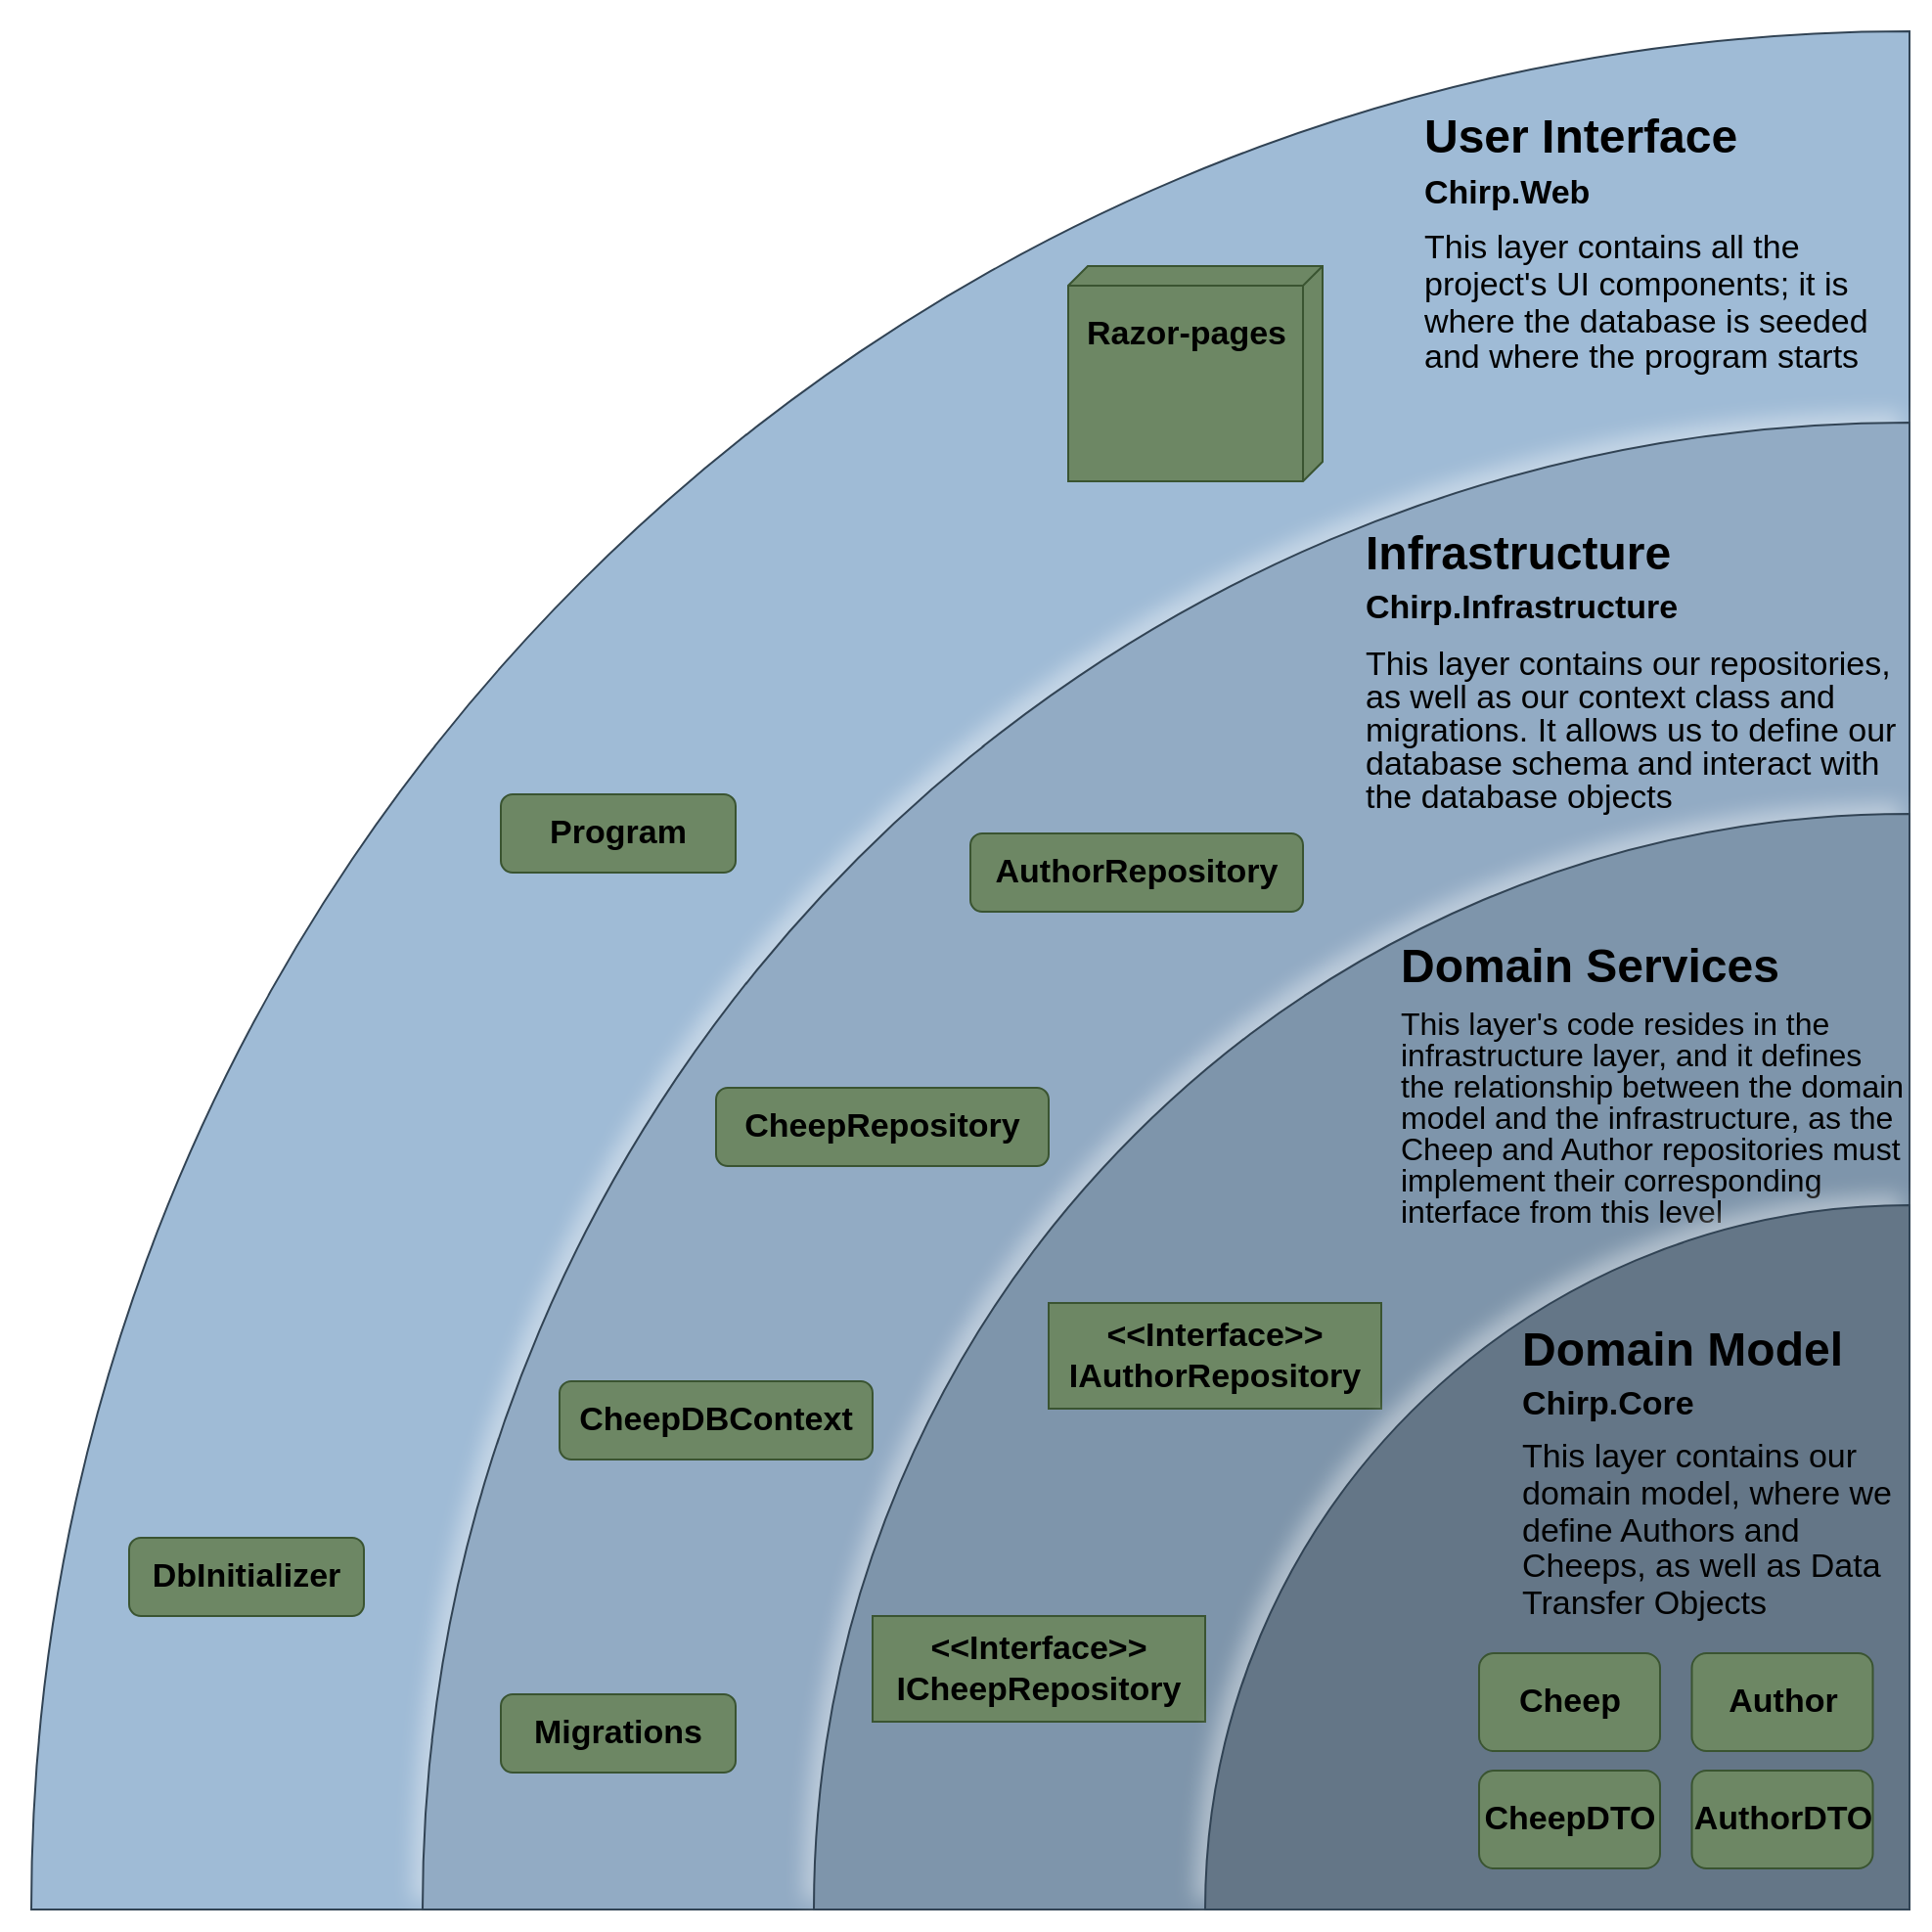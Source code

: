 <mxfile version="25.0.3">
  <diagram name="Side-1" id="M_8jaddpAcBc_p0ewjSc">
    <mxGraphModel dx="2067" dy="844" grid="1" gridSize="10" guides="1" tooltips="1" connect="1" arrows="1" fold="1" page="1" pageScale="1" pageWidth="827" pageHeight="1169" math="0" shadow="0">
      <root>
        <mxCell id="0" />
        <mxCell id="TLWgxVk_4iHTqdzo4RCf-10" value="4" parent="0" />
        <mxCell id="wKvgLo9anTYskzgggmUT-33" value="" style="shape=stencil(rVRNT4NAEP01JHqgQdCDxwb14MHE6B+Ybqdl0mWX7C6F+uudZUtbSmmMmhBg3mPefC5RltsCKozSREGJUfYUpel7DcahYSwnIySTKb8Xgbx/DGYzNMFWKFzAtmAIFr2fdUZvsKGl2yuQKtCQ82z2HCVz/sZfWS60UixCWtkBc8KzGJBi36QNYsnsIYTZ7e1gVRyhRF/EKXos8S0AUfry60h3P4v0cTlSljMyVXCWL0Bs1kbXankxvwp8M0dET5d6i8fE+xENO3S59F5BkjpRSP5XoE/oisJn4b3BCL4bWBLx88a0HuOWMLa79SsJXZ1O860EJwpvdJ79Ulv6OnwBoiDsHJoC/GB3uvYGKDfj52ttPWiwkiAw0OaQxL6ehlwIQjyx+VTx+7zP+m/Oym9jaMnGRjvwKzDolASzxph14pWE9YCyDWI1hv8wbCG1xSungfHRwnXoxJZm+UobvLK+K5Iy/BamTsZIoEPDVDvgGw==);whiteSpace=wrap;html=1;fillColor=#9FBBD6;strokeColor=#314354;rotation=-180;shadow=1;shadowColor=#FFFFFF;shadowOpacity=40;shadowOffsetX=-5;shadowOffsetY=-5;shadowBlur=5;" parent="TLWgxVk_4iHTqdzo4RCf-10" vertex="1">
          <mxGeometry x="-700" y="340" width="960" height="960" as="geometry" />
        </mxCell>
        <mxCell id="TLWgxVk_4iHTqdzo4RCf-54" value="" style="verticalAlign=top;align=left;spacingTop=8;spacingLeft=2;spacingRight=12;shape=cube;size=10;direction=south;fontStyle=4;html=1;whiteSpace=wrap;strokeColor=#3A5431;fillColor=#6d8764;rotation=0;strokeWidth=1;noLabel=0;connectable=1;allowArrows=1;fixDash=0;recursiveResize=1;comic=0;fontColor=#ffffff;" parent="TLWgxVk_4iHTqdzo4RCf-10" vertex="1">
          <mxGeometry x="-170" y="460" width="130" height="110" as="geometry" />
        </mxCell>
        <mxCell id="wKvgLo9anTYskzgggmUT-50" value="&lt;font style=&quot;font-size: 17px;&quot;&gt;&lt;b style=&quot;&quot;&gt;Razor-pages&lt;/b&gt;&lt;/font&gt;" style="text;html=1;align=center;verticalAlign=middle;resizable=0;points=[];autosize=1;strokeColor=none;fillColor=none;" parent="TLWgxVk_4iHTqdzo4RCf-10" vertex="1">
          <mxGeometry x="-175" y="480" width="130" height="30" as="geometry" />
        </mxCell>
        <mxCell id="wKvgLo9anTYskzgggmUT-63" value="&lt;h1 style=&quot;margin-top: 0px; line-height: 60%;&quot;&gt;&lt;font&gt;&lt;br&gt;&lt;/font&gt;&lt;/h1&gt;&lt;h1 style=&quot;margin-top: 0px; line-height: 60%;&quot;&gt;&lt;font&gt;User Interface&lt;/font&gt;&lt;/h1&gt;&lt;h3 style=&quot;line-height: 60%;&quot;&gt;&lt;font style=&quot;font-size: 17px; line-height: 60%;&quot;&gt;Chirp.Web&lt;/font&gt;&lt;/h3&gt;&lt;p style=&quot;line-height: 90%;&quot;&gt;&lt;font style=&quot;line-height: 110%; font-size: 17px;&quot;&gt;This layer contains all the project&#39;s UI components; it is where the database is seeded and where the program starts&lt;/font&gt;&lt;/p&gt;" style="text;html=1;whiteSpace=wrap;overflow=hidden;rounded=0;" parent="TLWgxVk_4iHTqdzo4RCf-10" vertex="1">
          <mxGeometry x="10" y="350" width="250" height="200" as="geometry" />
        </mxCell>
        <mxCell id="YltTFYBNyNlsqMFiV3Cx-0" value="&lt;font style=&quot;font-size: 17px;&quot; color=&quot;#000000&quot;&gt;&lt;b style=&quot;&quot;&gt;Program&lt;/b&gt;&lt;/font&gt;" style="rounded=1;whiteSpace=wrap;html=1;fillColor=#6d8764;fontColor=#ffffff;strokeColor=#3A5431;" vertex="1" parent="TLWgxVk_4iHTqdzo4RCf-10">
          <mxGeometry x="-460" y="730" width="120" height="40" as="geometry" />
        </mxCell>
        <mxCell id="wKvgLo9anTYskzgggmUT-62" value="&lt;font style=&quot;font-size: 17px;&quot; color=&quot;#000000&quot;&gt;&lt;b style=&quot;&quot;&gt;DbInitializer&lt;/b&gt;&lt;/font&gt;" style="rounded=1;whiteSpace=wrap;html=1;fillColor=#6d8764;fontColor=#ffffff;strokeColor=#3A5431;" parent="TLWgxVk_4iHTqdzo4RCf-10" vertex="1">
          <mxGeometry x="-650" y="1110" width="120" height="40" as="geometry" />
        </mxCell>
        <mxCell id="TLWgxVk_4iHTqdzo4RCf-9" value="3" parent="0" />
        <mxCell id="wKvgLo9anTYskzgggmUT-32" value="" style="shape=stencil(rVRNT4NAEP01JHqgQdCDxwb14MHE6B+Ybqdl0mWX7C6F+uudZUtbSmmMmhBg3mPefC5RltsCKozSREGJUfYUpel7DcahYSwnIySTKb8Xgbx/DGYzNMFWKFzAtmAIFr2fdUZvsKGl2yuQKtCQ82z2HCVz/sZfWS60UixCWtkBc8KzGJBi36QNYsnsIYTZ7e1gVRyhRF/EKXos8S0AUfry60h3P4v0cTlSljMyVXCWL0Bs1kbXankxvwp8M0dET5d6i8fE+xENO3S59F5BkjpRSP5XoE/oisJn4b3BCL4bWBLx88a0HuOWMLa79SsJXZ1O860EJwpvdJ79Ulv6OnwBoiDsHJoC/GB3uvYGKDfj52ttPWiwkiAw0OaQxL6ehlwIQjyx+VTx+7zP+m/Oym9jaMnGRjvwKzDolASzxph14pWE9YCyDWI1hv8wbCG1xSungfHRwnXoxJZm+UobvLK+K5Iy/BamTsZIoEPDVDvgGw==);whiteSpace=wrap;html=1;fillColor=#92ABC4;strokeColor=#314354;rotation=-180;shadow=1;shadowColor=#FFFFFF;shadowOpacity=40;shadowOffsetX=-5;shadowOffsetY=-5;shadowBlur=5;" parent="TLWgxVk_4iHTqdzo4RCf-9" vertex="1">
          <mxGeometry x="-500" y="540" width="760" height="760" as="geometry" />
        </mxCell>
        <mxCell id="wKvgLo9anTYskzgggmUT-59" value="&lt;font style=&quot;font-size: 17px;&quot; color=&quot;#000000&quot;&gt;&lt;b style=&quot;&quot;&gt;Migrations&lt;/b&gt;&lt;/font&gt;" style="rounded=1;whiteSpace=wrap;html=1;fillColor=#6d8764;fontColor=#ffffff;strokeColor=#3A5431;" parent="TLWgxVk_4iHTqdzo4RCf-9" vertex="1">
          <mxGeometry x="-460" y="1190" width="120" height="40" as="geometry" />
        </mxCell>
        <mxCell id="YltTFYBNyNlsqMFiV3Cx-4" value="&lt;font style=&quot;font-size: 17px;&quot; color=&quot;#000000&quot;&gt;&lt;b style=&quot;&quot;&gt;AuthorRepository&lt;/b&gt;&lt;/font&gt;" style="rounded=1;whiteSpace=wrap;html=1;fillColor=#6d8764;fontColor=#ffffff;strokeColor=#3A5431;" vertex="1" parent="TLWgxVk_4iHTqdzo4RCf-9">
          <mxGeometry x="-220" y="750" width="170" height="40" as="geometry" />
        </mxCell>
        <mxCell id="YltTFYBNyNlsqMFiV3Cx-5" value="&lt;font style=&quot;font-size: 17px;&quot; color=&quot;#000000&quot;&gt;&lt;b style=&quot;&quot;&gt;CheepRepository&lt;/b&gt;&lt;/font&gt;" style="rounded=1;whiteSpace=wrap;html=1;fillColor=#6d8764;fontColor=#ffffff;strokeColor=#3A5431;" vertex="1" parent="TLWgxVk_4iHTqdzo4RCf-9">
          <mxGeometry x="-350" y="880" width="170" height="40" as="geometry" />
        </mxCell>
        <mxCell id="YltTFYBNyNlsqMFiV3Cx-6" value="&lt;font style=&quot;font-size: 17px;&quot; color=&quot;#000000&quot;&gt;&lt;b style=&quot;&quot;&gt;CheepDBContext&lt;/b&gt;&lt;/font&gt;" style="rounded=1;whiteSpace=wrap;html=1;fillColor=#6d8764;fontColor=#ffffff;strokeColor=#3A5431;" vertex="1" parent="TLWgxVk_4iHTqdzo4RCf-9">
          <mxGeometry x="-430" y="1030" width="160" height="40" as="geometry" />
        </mxCell>
        <mxCell id="wKvgLo9anTYskzgggmUT-66" value="&lt;h1 style=&quot;margin-top: 0px; line-height: 70%;&quot;&gt;&lt;br&gt;&lt;/h1&gt;&lt;h1 style=&quot;margin-top: 0px; line-height: 60%;&quot;&gt;Infrastructure&lt;/h1&gt;&lt;h3 style=&quot;line-height: 60%;&quot;&gt;&lt;font style=&quot;font-size: 17px; line-height: 60%;&quot;&gt;Chirp.Infrastructure&lt;/font&gt;&lt;/h3&gt;&lt;p style=&quot;line-height: 90%;&quot;&gt;&lt;font style=&quot;font-size: 17px; line-height: 100%;&quot;&gt;This layer contains our repositories, as well as our context class and migrations. It allows us to define our database schema and interact with the database objects&amp;nbsp;&lt;/font&gt;&lt;/p&gt;" style="text;html=1;whiteSpace=wrap;overflow=hidden;rounded=0;" parent="TLWgxVk_4iHTqdzo4RCf-9" vertex="1">
          <mxGeometry x="-20" y="560" width="280" height="220" as="geometry" />
        </mxCell>
        <mxCell id="TLWgxVk_4iHTqdzo4RCf-8" value="2" parent="0" />
        <mxCell id="wKvgLo9anTYskzgggmUT-31" value="" style="shape=stencil(rVRNT4NAEP01JHqgQdCDxwb14MHE6B+Ybqdl0mWX7C6F+uudZUtbSmmMmhBg3mPefC5RltsCKozSREGJUfYUpel7DcahYSwnIySTKb8Xgbx/DGYzNMFWKFzAtmAIFr2fdUZvsKGl2yuQKtCQ82z2HCVz/sZfWS60UixCWtkBc8KzGJBi36QNYsnsIYTZ7e1gVRyhRF/EKXos8S0AUfry60h3P4v0cTlSljMyVXCWL0Bs1kbXankxvwp8M0dET5d6i8fE+xENO3S59F5BkjpRSP5XoE/oisJn4b3BCL4bWBLx88a0HuOWMLa79SsJXZ1O860EJwpvdJ79Ulv6OnwBoiDsHJoC/GB3uvYGKDfj52ttPWiwkiAw0OaQxL6ehlwIQjyx+VTx+7zP+m/Oym9jaMnGRjvwKzDolASzxph14pWE9YCyDWI1hv8wbCG1xSungfHRwnXoxJZm+UobvLK+K5Iy/BamTsZIoEPDVDvgGw==);whiteSpace=wrap;html=1;fillColor=#7E95AB;strokeColor=#314354;rotation=-180;shadow=1;shadowColor=#FFFFFF;shadowOpacity=40;shadowOffsetX=-5;shadowOffsetY=-5;shadowBlur=5;" parent="TLWgxVk_4iHTqdzo4RCf-8" vertex="1">
          <mxGeometry x="-300" y="740" width="560" height="560" as="geometry" />
        </mxCell>
        <mxCell id="wKvgLo9anTYskzgggmUT-65" value="&lt;h1 style=&quot;margin-top: 0px; line-height: 50%;&quot;&gt;&lt;br&gt;&lt;/h1&gt;&lt;h1 style=&quot;margin-top: 0px; line-height: 50%;&quot;&gt;Domain Services&lt;/h1&gt;&lt;p style=&quot;line-height: 90%;&quot;&gt;&lt;font style=&quot;font-size: 16px; line-height: 100%;&quot;&gt;&lt;font&gt;This layer&#39;s code resides in the infrastructure layer, and it defines the relationship between the domain model&amp;nbsp;&lt;/font&gt;&lt;span style=&quot;background-color: initial;&quot;&gt;and the infrastructure, as the Cheep and Author repositories must implement their corresponding interface from this level&lt;/span&gt;&lt;/font&gt;&lt;/p&gt;" style="text;html=1;whiteSpace=wrap;overflow=hidden;rounded=0;" parent="TLWgxVk_4iHTqdzo4RCf-8" vertex="1">
          <mxGeometry x="-2" y="777" width="260" height="210" as="geometry" />
        </mxCell>
        <mxCell id="YltTFYBNyNlsqMFiV3Cx-7" value="&lt;font style=&quot;font-weight: 700; font-size: 17px;&quot; color=&quot;#000000&quot;&gt;&amp;lt;&amp;lt;Interface&amp;gt;&amp;gt;&lt;/font&gt;&lt;div style=&quot;color: rgb(255, 255, 255); font-weight: 700;&quot;&gt;&lt;font style=&quot;font-size: 17px;&quot; color=&quot;#000000&quot;&gt;ICheepRepository&lt;/font&gt;&lt;/div&gt;" style="rounded=0;whiteSpace=wrap;html=1;fillColor=#6d8764;fontColor=#ffffff;strokeColor=#3A5431;" vertex="1" parent="TLWgxVk_4iHTqdzo4RCf-8">
          <mxGeometry x="-270" y="1150" width="170" height="54" as="geometry" />
        </mxCell>
        <mxCell id="YltTFYBNyNlsqMFiV3Cx-8" value="&lt;font style=&quot;font-weight: 700; font-size: 17px;&quot; color=&quot;#000000&quot;&gt;&amp;lt;&amp;lt;Interface&amp;gt;&amp;gt;&lt;/font&gt;&lt;div style=&quot;font-weight: 700;&quot;&gt;&lt;font style=&quot;font-size: 17px;&quot; color=&quot;#000000&quot;&gt;IAuthorRepository&lt;/font&gt;&lt;/div&gt;" style="rounded=0;whiteSpace=wrap;html=1;fillColor=#6d8764;fontColor=#ffffff;strokeColor=#3A5431;" vertex="1" parent="TLWgxVk_4iHTqdzo4RCf-8">
          <mxGeometry x="-180" y="990" width="170" height="54" as="geometry" />
        </mxCell>
        <mxCell id="TLWgxVk_4iHTqdzo4RCf-7" value="1" parent="0" />
        <mxCell id="wKvgLo9anTYskzgggmUT-30" value="" style="shape=stencil(rVRNT4NAEP01JHqgQdCDxwb14MHE6B+Ybqdl0mWX7C6F+uudZUtbSmmMmhBg3mPefC5RltsCKozSREGJUfYUpel7DcahYSwnIySTKb8Xgbx/DGYzNMFWKFzAtmAIFr2fdUZvsKGl2yuQKtCQ82z2HCVz/sZfWS60UixCWtkBc8KzGJBi36QNYsnsIYTZ7e1gVRyhRF/EKXos8S0AUfry60h3P4v0cTlSljMyVXCWL0Bs1kbXankxvwp8M0dET5d6i8fE+xENO3S59F5BkjpRSP5XoE/oisJn4b3BCL4bWBLx88a0HuOWMLa79SsJXZ1O860EJwpvdJ79Ulv6OnwBoiDsHJoC/GB3uvYGKDfj52ttPWiwkiAw0OaQxL6ehlwIQjyx+VTx+7zP+m/Oym9jaMnGRjvwKzDolASzxph14pWE9YCyDWI1hv8wbCG1xSungfHRwnXoxJZm+UobvLK+K5Iy/BamTsZIoEPDVDvgGw==);whiteSpace=wrap;html=1;fillColor=#647687;strokeColor=#314354;rotation=-180;shadow=1;shadowColor=#FFFFFF;shadowOpacity=40;shadowOffsetX=-5;shadowBlur=5;shadowOffsetY=-5;perimeter=rectanglePerimeter;" parent="TLWgxVk_4iHTqdzo4RCf-7" vertex="1">
          <mxGeometry x="-100" y="940" width="360" height="360" as="geometry" />
        </mxCell>
        <mxCell id="wKvgLo9anTYskzgggmUT-64" value="&lt;h1 style=&quot;margin-top: 0px; line-height: 60%;&quot;&gt;&lt;br&gt;&lt;/h1&gt;&lt;h1 style=&quot;margin-top: 0px; line-height: 60%;&quot;&gt;Domain Model&lt;/h1&gt;&lt;h3 style=&quot;line-height: 60%;&quot;&gt;&lt;font style=&quot;font-size: 17px;&quot;&gt;Chirp.Core&lt;/font&gt;&lt;/h3&gt;&lt;p style=&quot;line-height: 100%;&quot;&gt;&lt;font style=&quot;font-size: 17px; line-height: 110%;&quot;&gt;This layer contains our domain model, where we define Authors and Cheeps, as well as Data Transfer Objects&lt;/font&gt;&lt;/p&gt;" style="text;html=1;whiteSpace=wrap;overflow=hidden;rounded=0;" parent="TLWgxVk_4iHTqdzo4RCf-7" vertex="1">
          <mxGeometry x="60" y="970" width="210" height="190" as="geometry" />
        </mxCell>
        <mxCell id="YltTFYBNyNlsqMFiV3Cx-11" value="&lt;font color=&quot;#000000&quot;&gt;&lt;span style=&quot;font-size: 17px;&quot;&gt;&lt;b&gt;Author&lt;/b&gt;&lt;/span&gt;&lt;/font&gt;" style="rounded=1;whiteSpace=wrap;html=1;fillColor=#6d8764;fontColor=#ffffff;strokeColor=#3A5431;" vertex="1" parent="TLWgxVk_4iHTqdzo4RCf-7">
          <mxGeometry x="148.75" y="1169" width="92.5" height="50" as="geometry" />
        </mxCell>
        <mxCell id="YltTFYBNyNlsqMFiV3Cx-12" value="&lt;font color=&quot;#000000&quot;&gt;&lt;span style=&quot;font-size: 17px;&quot;&gt;&lt;b&gt;Cheep&lt;/b&gt;&lt;/span&gt;&lt;/font&gt;" style="rounded=1;whiteSpace=wrap;html=1;fillColor=#6d8764;fontColor=#ffffff;strokeColor=#3A5431;" vertex="1" parent="TLWgxVk_4iHTqdzo4RCf-7">
          <mxGeometry x="40" y="1169" width="92.5" height="50" as="geometry" />
        </mxCell>
        <mxCell id="YltTFYBNyNlsqMFiV3Cx-13" value="&lt;font color=&quot;#000000&quot;&gt;&lt;span style=&quot;font-size: 17px;&quot;&gt;&lt;b&gt;CheepDTO&lt;/b&gt;&lt;/span&gt;&lt;/font&gt;" style="rounded=1;whiteSpace=wrap;html=1;fillColor=#6d8764;fontColor=#ffffff;strokeColor=#3A5431;" vertex="1" parent="TLWgxVk_4iHTqdzo4RCf-7">
          <mxGeometry x="40" y="1229" width="92.5" height="50" as="geometry" />
        </mxCell>
        <mxCell id="YltTFYBNyNlsqMFiV3Cx-14" value="&lt;font color=&quot;#000000&quot;&gt;&lt;span style=&quot;font-size: 17px;&quot;&gt;&lt;b&gt;AuthorDTO&lt;/b&gt;&lt;/span&gt;&lt;/font&gt;" style="rounded=1;whiteSpace=wrap;html=1;fillColor=#6d8764;fontColor=#ffffff;strokeColor=#3A5431;" vertex="1" parent="TLWgxVk_4iHTqdzo4RCf-7">
          <mxGeometry x="148.75" y="1229" width="92.5" height="50" as="geometry" />
        </mxCell>
      </root>
    </mxGraphModel>
  </diagram>
</mxfile>
